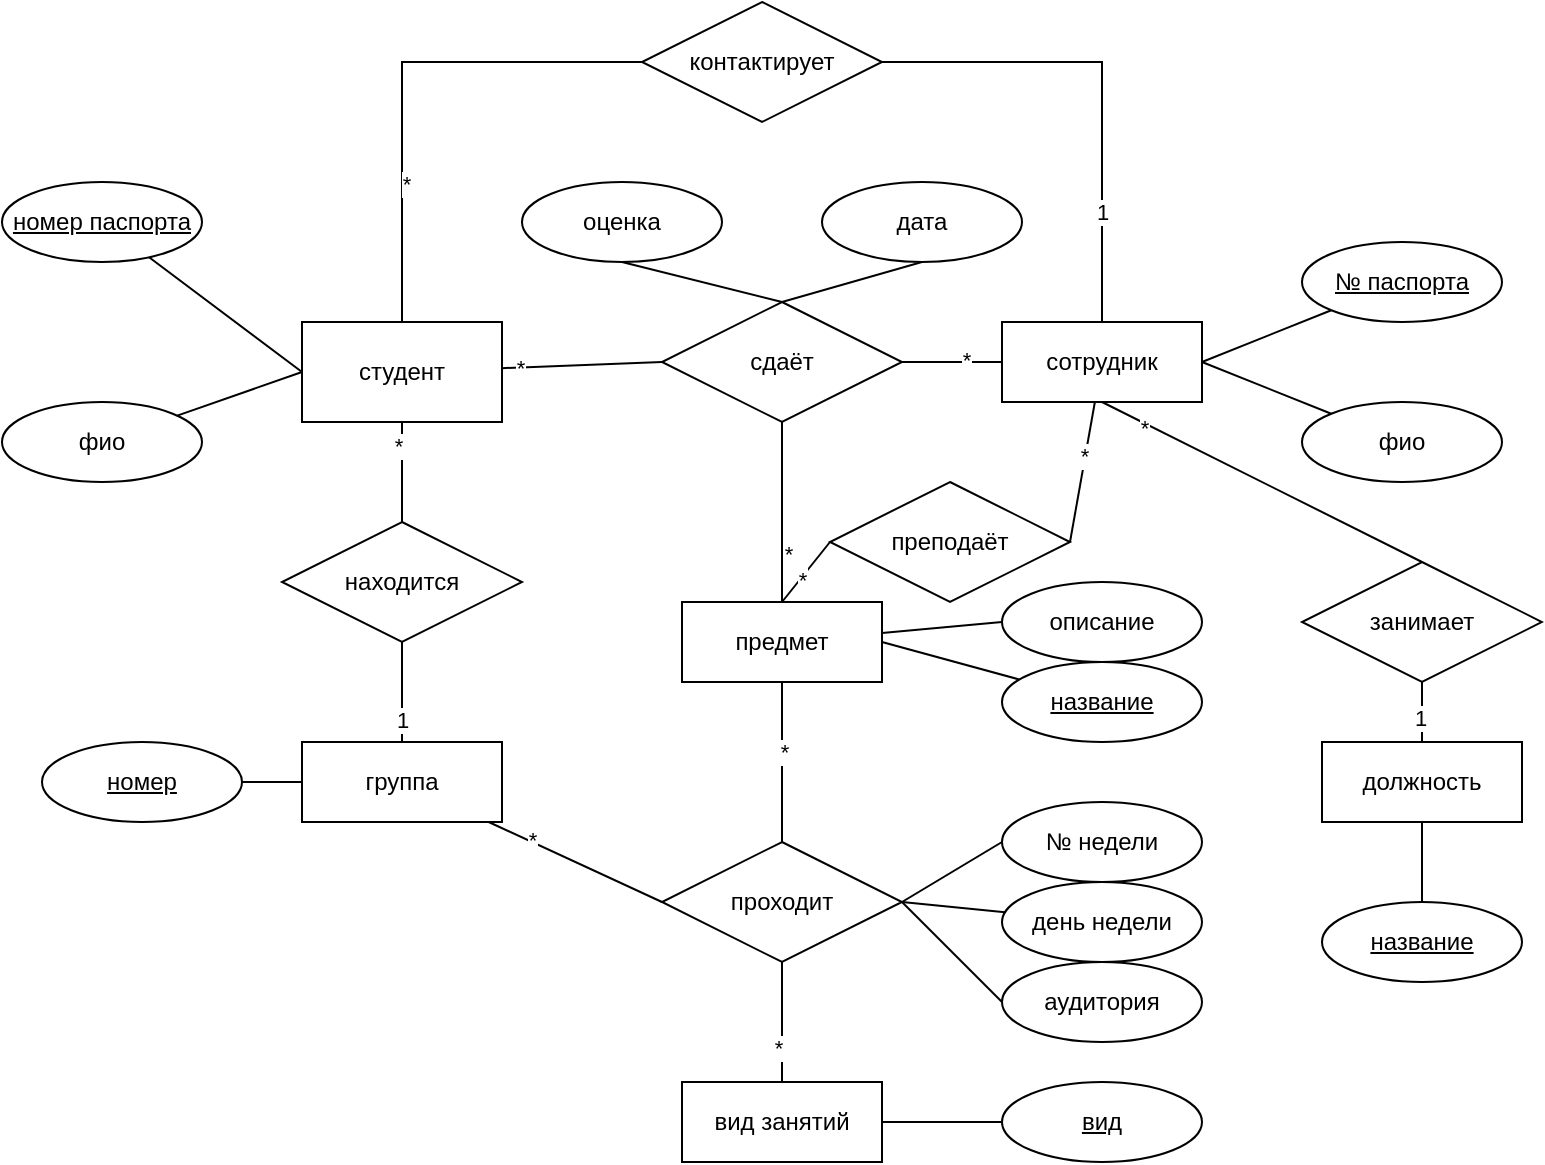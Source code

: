 <mxfile version="24.7.10">
  <diagram name="Страница — 1" id="xRTjaTMlnkvDZxv1JxNh">
    <mxGraphModel dx="554" dy="776" grid="1" gridSize="10" guides="1" tooltips="1" connect="1" arrows="1" fold="1" page="1" pageScale="1" pageWidth="827" pageHeight="1169" math="0" shadow="0">
      <root>
        <mxCell id="0" />
        <mxCell id="1" parent="0" />
        <mxCell id="TtNOCvs6G_dxDZ-sjj0B-47" style="rounded=0;orthogonalLoop=1;jettySize=auto;html=1;entryX=0;entryY=0.5;entryDx=0;entryDy=0;endArrow=none;endFill=0;" edge="1" parent="1" source="TtNOCvs6G_dxDZ-sjj0B-3" target="TtNOCvs6G_dxDZ-sjj0B-5">
          <mxGeometry relative="1" as="geometry" />
        </mxCell>
        <mxCell id="TtNOCvs6G_dxDZ-sjj0B-3" value="фио" style="ellipse;whiteSpace=wrap;html=1;align=center;" vertex="1" parent="1">
          <mxGeometry y="250" width="100" height="40" as="geometry" />
        </mxCell>
        <mxCell id="TtNOCvs6G_dxDZ-sjj0B-14" style="edgeStyle=orthogonalEdgeStyle;rounded=0;orthogonalLoop=1;jettySize=auto;html=1;entryX=0.5;entryY=0;entryDx=0;entryDy=0;endArrow=none;endFill=0;" edge="1" parent="1" source="TtNOCvs6G_dxDZ-sjj0B-5" target="TtNOCvs6G_dxDZ-sjj0B-13">
          <mxGeometry relative="1" as="geometry" />
        </mxCell>
        <mxCell id="TtNOCvs6G_dxDZ-sjj0B-17" value="*" style="edgeLabel;html=1;align=center;verticalAlign=middle;resizable=0;points=[];" vertex="1" connectable="0" parent="TtNOCvs6G_dxDZ-sjj0B-14">
          <mxGeometry x="-0.52" y="-2" relative="1" as="geometry">
            <mxPoint as="offset" />
          </mxGeometry>
        </mxCell>
        <mxCell id="TtNOCvs6G_dxDZ-sjj0B-22" style="edgeStyle=orthogonalEdgeStyle;rounded=0;orthogonalLoop=1;jettySize=auto;html=1;exitX=0.5;exitY=0;exitDx=0;exitDy=0;entryX=0;entryY=0.5;entryDx=0;entryDy=0;endArrow=none;endFill=0;" edge="1" parent="1" source="TtNOCvs6G_dxDZ-sjj0B-5" target="TtNOCvs6G_dxDZ-sjj0B-21">
          <mxGeometry relative="1" as="geometry" />
        </mxCell>
        <mxCell id="TtNOCvs6G_dxDZ-sjj0B-23" value="*" style="edgeLabel;html=1;align=center;verticalAlign=middle;resizable=0;points=[];" vertex="1" connectable="0" parent="TtNOCvs6G_dxDZ-sjj0B-22">
          <mxGeometry x="-0.448" y="-2" relative="1" as="geometry">
            <mxPoint as="offset" />
          </mxGeometry>
        </mxCell>
        <mxCell id="TtNOCvs6G_dxDZ-sjj0B-52" style="rounded=0;orthogonalLoop=1;jettySize=auto;html=1;entryX=0;entryY=0.5;entryDx=0;entryDy=0;endArrow=none;endFill=0;" edge="1" parent="1" source="TtNOCvs6G_dxDZ-sjj0B-5" target="TtNOCvs6G_dxDZ-sjj0B-6">
          <mxGeometry relative="1" as="geometry" />
        </mxCell>
        <mxCell id="TtNOCvs6G_dxDZ-sjj0B-53" value="*" style="edgeLabel;html=1;align=center;verticalAlign=middle;resizable=0;points=[];" vertex="1" connectable="0" parent="TtNOCvs6G_dxDZ-sjj0B-52">
          <mxGeometry x="-0.775" relative="1" as="geometry">
            <mxPoint as="offset" />
          </mxGeometry>
        </mxCell>
        <mxCell id="TtNOCvs6G_dxDZ-sjj0B-5" value="студент" style="whiteSpace=wrap;html=1;align=center;" vertex="1" parent="1">
          <mxGeometry x="150" y="210" width="100" height="50" as="geometry" />
        </mxCell>
        <mxCell id="TtNOCvs6G_dxDZ-sjj0B-25" style="edgeStyle=orthogonalEdgeStyle;rounded=0;orthogonalLoop=1;jettySize=auto;html=1;endArrow=none;endFill=0;" edge="1" parent="1" source="TtNOCvs6G_dxDZ-sjj0B-6" target="TtNOCvs6G_dxDZ-sjj0B-24">
          <mxGeometry relative="1" as="geometry" />
        </mxCell>
        <mxCell id="TtNOCvs6G_dxDZ-sjj0B-54" value="&lt;div&gt;*&lt;/div&gt;" style="edgeLabel;html=1;align=center;verticalAlign=middle;resizable=0;points=[];" vertex="1" connectable="0" parent="TtNOCvs6G_dxDZ-sjj0B-25">
          <mxGeometry x="0.28" y="1" relative="1" as="geometry">
            <mxPoint as="offset" />
          </mxGeometry>
        </mxCell>
        <mxCell id="TtNOCvs6G_dxDZ-sjj0B-41" style="edgeStyle=orthogonalEdgeStyle;rounded=0;orthogonalLoop=1;jettySize=auto;html=1;endArrow=none;endFill=0;" edge="1" parent="1" source="TtNOCvs6G_dxDZ-sjj0B-6" target="TtNOCvs6G_dxDZ-sjj0B-38">
          <mxGeometry relative="1" as="geometry" />
        </mxCell>
        <mxCell id="TtNOCvs6G_dxDZ-sjj0B-55" value="*" style="edgeLabel;html=1;align=center;verticalAlign=middle;resizable=0;points=[];" vertex="1" connectable="0" parent="TtNOCvs6G_dxDZ-sjj0B-41">
          <mxGeometry x="0.467" y="3" relative="1" as="geometry">
            <mxPoint as="offset" />
          </mxGeometry>
        </mxCell>
        <mxCell id="TtNOCvs6G_dxDZ-sjj0B-6" value="сдаёт" style="shape=rhombus;perimeter=rhombusPerimeter;whiteSpace=wrap;html=1;align=center;" vertex="1" parent="1">
          <mxGeometry x="330" y="200" width="120" height="60" as="geometry" />
        </mxCell>
        <mxCell id="TtNOCvs6G_dxDZ-sjj0B-46" style="rounded=0;orthogonalLoop=1;jettySize=auto;html=1;entryX=0;entryY=0.5;entryDx=0;entryDy=0;endArrow=none;endFill=0;" edge="1" parent="1" source="TtNOCvs6G_dxDZ-sjj0B-8" target="TtNOCvs6G_dxDZ-sjj0B-5">
          <mxGeometry relative="1" as="geometry" />
        </mxCell>
        <mxCell id="TtNOCvs6G_dxDZ-sjj0B-8" value="номер паспорта" style="ellipse;whiteSpace=wrap;html=1;align=center;fontStyle=4;" vertex="1" parent="1">
          <mxGeometry y="140" width="100" height="40" as="geometry" />
        </mxCell>
        <mxCell id="TtNOCvs6G_dxDZ-sjj0B-16" style="edgeStyle=orthogonalEdgeStyle;rounded=0;orthogonalLoop=1;jettySize=auto;html=1;entryX=0.5;entryY=0;entryDx=0;entryDy=0;endArrow=none;endFill=0;" edge="1" parent="1" source="TtNOCvs6G_dxDZ-sjj0B-13" target="TtNOCvs6G_dxDZ-sjj0B-15">
          <mxGeometry relative="1" as="geometry" />
        </mxCell>
        <mxCell id="TtNOCvs6G_dxDZ-sjj0B-18" value="1" style="edgeLabel;html=1;align=center;verticalAlign=middle;resizable=0;points=[];" vertex="1" connectable="0" parent="TtNOCvs6G_dxDZ-sjj0B-16">
          <mxGeometry x="0.56" relative="1" as="geometry">
            <mxPoint as="offset" />
          </mxGeometry>
        </mxCell>
        <mxCell id="TtNOCvs6G_dxDZ-sjj0B-13" value="находится" style="shape=rhombus;perimeter=rhombusPerimeter;whiteSpace=wrap;html=1;align=center;" vertex="1" parent="1">
          <mxGeometry x="140" y="310" width="120" height="60" as="geometry" />
        </mxCell>
        <mxCell id="TtNOCvs6G_dxDZ-sjj0B-15" value="группа" style="whiteSpace=wrap;html=1;align=center;" vertex="1" parent="1">
          <mxGeometry x="150" y="420" width="100" height="40" as="geometry" />
        </mxCell>
        <mxCell id="TtNOCvs6G_dxDZ-sjj0B-20" style="edgeStyle=orthogonalEdgeStyle;rounded=0;orthogonalLoop=1;jettySize=auto;html=1;entryX=0;entryY=0.5;entryDx=0;entryDy=0;endArrow=none;endFill=0;" edge="1" parent="1" source="TtNOCvs6G_dxDZ-sjj0B-19" target="TtNOCvs6G_dxDZ-sjj0B-15">
          <mxGeometry relative="1" as="geometry" />
        </mxCell>
        <mxCell id="TtNOCvs6G_dxDZ-sjj0B-19" value="номер" style="ellipse;whiteSpace=wrap;html=1;align=center;fontStyle=4;" vertex="1" parent="1">
          <mxGeometry x="20" y="420" width="100" height="40" as="geometry" />
        </mxCell>
        <mxCell id="TtNOCvs6G_dxDZ-sjj0B-21" value="контактирует" style="shape=rhombus;perimeter=rhombusPerimeter;whiteSpace=wrap;html=1;align=center;" vertex="1" parent="1">
          <mxGeometry x="320" y="50" width="120" height="60" as="geometry" />
        </mxCell>
        <mxCell id="TtNOCvs6G_dxDZ-sjj0B-26" style="edgeStyle=orthogonalEdgeStyle;rounded=0;orthogonalLoop=1;jettySize=auto;html=1;entryX=1;entryY=0.5;entryDx=0;entryDy=0;endArrow=none;endFill=0;" edge="1" parent="1" source="TtNOCvs6G_dxDZ-sjj0B-24" target="TtNOCvs6G_dxDZ-sjj0B-21">
          <mxGeometry relative="1" as="geometry">
            <Array as="points">
              <mxPoint x="550" y="80" />
            </Array>
          </mxGeometry>
        </mxCell>
        <mxCell id="TtNOCvs6G_dxDZ-sjj0B-27" value="1" style="edgeLabel;html=1;align=center;verticalAlign=middle;resizable=0;points=[];" vertex="1" connectable="0" parent="TtNOCvs6G_dxDZ-sjj0B-26">
          <mxGeometry x="-0.543" relative="1" as="geometry">
            <mxPoint as="offset" />
          </mxGeometry>
        </mxCell>
        <mxCell id="TtNOCvs6G_dxDZ-sjj0B-75" style="rounded=0;orthogonalLoop=1;jettySize=auto;html=1;endArrow=none;endFill=0;exitX=0.5;exitY=1;exitDx=0;exitDy=0;entryX=0.5;entryY=0;entryDx=0;entryDy=0;" edge="1" parent="1" source="TtNOCvs6G_dxDZ-sjj0B-24" target="TtNOCvs6G_dxDZ-sjj0B-74">
          <mxGeometry relative="1" as="geometry" />
        </mxCell>
        <mxCell id="TtNOCvs6G_dxDZ-sjj0B-81" value="*" style="edgeLabel;html=1;align=center;verticalAlign=middle;resizable=0;points=[];" vertex="1" connectable="0" parent="TtNOCvs6G_dxDZ-sjj0B-75">
          <mxGeometry x="-0.725" y="-2" relative="1" as="geometry">
            <mxPoint as="offset" />
          </mxGeometry>
        </mxCell>
        <mxCell id="TtNOCvs6G_dxDZ-sjj0B-24" value="сотрудник" style="whiteSpace=wrap;html=1;align=center;" vertex="1" parent="1">
          <mxGeometry x="500" y="210" width="100" height="40" as="geometry" />
        </mxCell>
        <mxCell id="TtNOCvs6G_dxDZ-sjj0B-49" style="rounded=0;orthogonalLoop=1;jettySize=auto;html=1;exitX=0.5;exitY=1;exitDx=0;exitDy=0;endArrow=none;endFill=0;" edge="1" parent="1" source="TtNOCvs6G_dxDZ-sjj0B-28">
          <mxGeometry relative="1" as="geometry">
            <mxPoint x="390" y="200" as="targetPoint" />
          </mxGeometry>
        </mxCell>
        <mxCell id="TtNOCvs6G_dxDZ-sjj0B-28" value="оценка" style="ellipse;whiteSpace=wrap;html=1;align=center;" vertex="1" parent="1">
          <mxGeometry x="260" y="140" width="100" height="40" as="geometry" />
        </mxCell>
        <mxCell id="TtNOCvs6G_dxDZ-sjj0B-31" style="rounded=0;orthogonalLoop=1;jettySize=auto;html=1;endArrow=none;endFill=0;entryX=0.5;entryY=0;entryDx=0;entryDy=0;exitX=0.5;exitY=1;exitDx=0;exitDy=0;" edge="1" parent="1" source="TtNOCvs6G_dxDZ-sjj0B-29" target="TtNOCvs6G_dxDZ-sjj0B-6">
          <mxGeometry relative="1" as="geometry">
            <mxPoint x="390" y="190" as="targetPoint" />
          </mxGeometry>
        </mxCell>
        <mxCell id="TtNOCvs6G_dxDZ-sjj0B-29" value="дата" style="ellipse;whiteSpace=wrap;html=1;align=center;" vertex="1" parent="1">
          <mxGeometry x="410" y="140" width="100" height="40" as="geometry" />
        </mxCell>
        <mxCell id="TtNOCvs6G_dxDZ-sjj0B-33" value="№ паспорта" style="ellipse;whiteSpace=wrap;html=1;align=center;fontStyle=4;" vertex="1" parent="1">
          <mxGeometry x="650" y="170" width="100" height="40" as="geometry" />
        </mxCell>
        <mxCell id="TtNOCvs6G_dxDZ-sjj0B-34" value="фио" style="ellipse;whiteSpace=wrap;html=1;align=center;" vertex="1" parent="1">
          <mxGeometry x="650" y="250" width="100" height="40" as="geometry" />
        </mxCell>
        <mxCell id="TtNOCvs6G_dxDZ-sjj0B-35" style="rounded=0;orthogonalLoop=1;jettySize=auto;html=1;entryX=1;entryY=0.5;entryDx=0;entryDy=0;endArrow=none;endFill=0;" edge="1" parent="1" source="TtNOCvs6G_dxDZ-sjj0B-33" target="TtNOCvs6G_dxDZ-sjj0B-24">
          <mxGeometry relative="1" as="geometry" />
        </mxCell>
        <mxCell id="TtNOCvs6G_dxDZ-sjj0B-36" style="rounded=0;orthogonalLoop=1;jettySize=auto;html=1;entryX=1;entryY=0.5;entryDx=0;entryDy=0;endArrow=none;endFill=0;" edge="1" parent="1" source="TtNOCvs6G_dxDZ-sjj0B-34" target="TtNOCvs6G_dxDZ-sjj0B-24">
          <mxGeometry relative="1" as="geometry" />
        </mxCell>
        <mxCell id="TtNOCvs6G_dxDZ-sjj0B-37" value="преподаёт" style="shape=rhombus;perimeter=rhombusPerimeter;whiteSpace=wrap;html=1;align=center;" vertex="1" parent="1">
          <mxGeometry x="414" y="290" width="120" height="60" as="geometry" />
        </mxCell>
        <mxCell id="TtNOCvs6G_dxDZ-sjj0B-39" style="rounded=0;orthogonalLoop=1;jettySize=auto;html=1;entryX=0;entryY=0.5;entryDx=0;entryDy=0;endArrow=none;endFill=0;exitX=0.5;exitY=0;exitDx=0;exitDy=0;" edge="1" parent="1" source="TtNOCvs6G_dxDZ-sjj0B-38" target="TtNOCvs6G_dxDZ-sjj0B-37">
          <mxGeometry relative="1" as="geometry" />
        </mxCell>
        <mxCell id="TtNOCvs6G_dxDZ-sjj0B-56" value="*" style="edgeLabel;html=1;align=center;verticalAlign=middle;resizable=0;points=[];" vertex="1" connectable="0" parent="TtNOCvs6G_dxDZ-sjj0B-39">
          <mxGeometry x="-0.22" relative="1" as="geometry">
            <mxPoint as="offset" />
          </mxGeometry>
        </mxCell>
        <mxCell id="TtNOCvs6G_dxDZ-sjj0B-44" style="rounded=0;orthogonalLoop=1;jettySize=auto;html=1;entryX=0;entryY=0.5;entryDx=0;entryDy=0;endArrow=none;endFill=0;" edge="1" parent="1" source="TtNOCvs6G_dxDZ-sjj0B-38" target="TtNOCvs6G_dxDZ-sjj0B-42">
          <mxGeometry relative="1" as="geometry" />
        </mxCell>
        <mxCell id="TtNOCvs6G_dxDZ-sjj0B-60" style="rounded=0;orthogonalLoop=1;jettySize=auto;html=1;entryX=0.5;entryY=0;entryDx=0;entryDy=0;endArrow=none;endFill=0;" edge="1" parent="1" source="TtNOCvs6G_dxDZ-sjj0B-38" target="TtNOCvs6G_dxDZ-sjj0B-59">
          <mxGeometry relative="1" as="geometry" />
        </mxCell>
        <mxCell id="TtNOCvs6G_dxDZ-sjj0B-61" value="*" style="edgeLabel;html=1;align=center;verticalAlign=middle;resizable=0;points=[];" vertex="1" connectable="0" parent="TtNOCvs6G_dxDZ-sjj0B-60">
          <mxGeometry x="-0.133" y="1" relative="1" as="geometry">
            <mxPoint as="offset" />
          </mxGeometry>
        </mxCell>
        <mxCell id="TtNOCvs6G_dxDZ-sjj0B-38" value="предмет" style="whiteSpace=wrap;html=1;align=center;" vertex="1" parent="1">
          <mxGeometry x="340" y="350" width="100" height="40" as="geometry" />
        </mxCell>
        <mxCell id="TtNOCvs6G_dxDZ-sjj0B-40" style="rounded=0;orthogonalLoop=1;jettySize=auto;html=1;entryX=1;entryY=0.5;entryDx=0;entryDy=0;endArrow=none;endFill=0;" edge="1" parent="1" source="TtNOCvs6G_dxDZ-sjj0B-24" target="TtNOCvs6G_dxDZ-sjj0B-37">
          <mxGeometry relative="1" as="geometry" />
        </mxCell>
        <mxCell id="TtNOCvs6G_dxDZ-sjj0B-57" value="*" style="edgeLabel;html=1;align=center;verticalAlign=middle;resizable=0;points=[];" vertex="1" connectable="0" parent="TtNOCvs6G_dxDZ-sjj0B-40">
          <mxGeometry x="-0.225" y="-1" relative="1" as="geometry">
            <mxPoint as="offset" />
          </mxGeometry>
        </mxCell>
        <mxCell id="TtNOCvs6G_dxDZ-sjj0B-42" value="описание" style="ellipse;whiteSpace=wrap;html=1;align=center;" vertex="1" parent="1">
          <mxGeometry x="500" y="340" width="100" height="40" as="geometry" />
        </mxCell>
        <mxCell id="TtNOCvs6G_dxDZ-sjj0B-45" style="rounded=0;orthogonalLoop=1;jettySize=auto;html=1;entryX=1;entryY=0.5;entryDx=0;entryDy=0;endArrow=none;endFill=0;" edge="1" parent="1" source="TtNOCvs6G_dxDZ-sjj0B-43" target="TtNOCvs6G_dxDZ-sjj0B-38">
          <mxGeometry relative="1" as="geometry" />
        </mxCell>
        <mxCell id="TtNOCvs6G_dxDZ-sjj0B-43" value="название" style="ellipse;whiteSpace=wrap;html=1;align=center;fontStyle=4;" vertex="1" parent="1">
          <mxGeometry x="500" y="380" width="100" height="40" as="geometry" />
        </mxCell>
        <mxCell id="TtNOCvs6G_dxDZ-sjj0B-71" style="edgeStyle=orthogonalEdgeStyle;rounded=0;orthogonalLoop=1;jettySize=auto;html=1;entryX=0.5;entryY=0;entryDx=0;entryDy=0;endArrow=none;endFill=0;" edge="1" parent="1" source="TtNOCvs6G_dxDZ-sjj0B-59" target="TtNOCvs6G_dxDZ-sjj0B-69">
          <mxGeometry relative="1" as="geometry" />
        </mxCell>
        <mxCell id="TtNOCvs6G_dxDZ-sjj0B-72" value="*" style="edgeLabel;html=1;align=center;verticalAlign=middle;resizable=0;points=[];" vertex="1" connectable="0" parent="TtNOCvs6G_dxDZ-sjj0B-71">
          <mxGeometry x="0.433" y="-2" relative="1" as="geometry">
            <mxPoint as="offset" />
          </mxGeometry>
        </mxCell>
        <mxCell id="TtNOCvs6G_dxDZ-sjj0B-59" value="проходит" style="shape=rhombus;perimeter=rhombusPerimeter;whiteSpace=wrap;html=1;align=center;" vertex="1" parent="1">
          <mxGeometry x="330" y="470" width="120" height="60" as="geometry" />
        </mxCell>
        <mxCell id="TtNOCvs6G_dxDZ-sjj0B-62" style="rounded=0;orthogonalLoop=1;jettySize=auto;html=1;endArrow=none;endFill=0;entryX=0;entryY=0.5;entryDx=0;entryDy=0;" edge="1" parent="1" source="TtNOCvs6G_dxDZ-sjj0B-15" target="TtNOCvs6G_dxDZ-sjj0B-59">
          <mxGeometry relative="1" as="geometry">
            <mxPoint x="330" y="450" as="targetPoint" />
          </mxGeometry>
        </mxCell>
        <mxCell id="TtNOCvs6G_dxDZ-sjj0B-82" value="*" style="edgeLabel;html=1;align=center;verticalAlign=middle;resizable=0;points=[];" vertex="1" connectable="0" parent="TtNOCvs6G_dxDZ-sjj0B-62">
          <mxGeometry x="-0.509" y="1" relative="1" as="geometry">
            <mxPoint as="offset" />
          </mxGeometry>
        </mxCell>
        <mxCell id="TtNOCvs6G_dxDZ-sjj0B-66" style="rounded=0;orthogonalLoop=1;jettySize=auto;html=1;entryX=1;entryY=0.5;entryDx=0;entryDy=0;endArrow=none;endFill=0;exitX=0;exitY=0.5;exitDx=0;exitDy=0;" edge="1" parent="1" source="TtNOCvs6G_dxDZ-sjj0B-63" target="TtNOCvs6G_dxDZ-sjj0B-59">
          <mxGeometry relative="1" as="geometry" />
        </mxCell>
        <mxCell id="TtNOCvs6G_dxDZ-sjj0B-63" value="№ недели" style="ellipse;whiteSpace=wrap;html=1;align=center;" vertex="1" parent="1">
          <mxGeometry x="500" y="450" width="100" height="40" as="geometry" />
        </mxCell>
        <mxCell id="TtNOCvs6G_dxDZ-sjj0B-67" style="rounded=0;orthogonalLoop=1;jettySize=auto;html=1;entryX=1;entryY=0.5;entryDx=0;entryDy=0;endArrow=none;endFill=0;" edge="1" parent="1" source="TtNOCvs6G_dxDZ-sjj0B-64" target="TtNOCvs6G_dxDZ-sjj0B-59">
          <mxGeometry relative="1" as="geometry" />
        </mxCell>
        <mxCell id="TtNOCvs6G_dxDZ-sjj0B-64" value="день недели" style="ellipse;whiteSpace=wrap;html=1;align=center;" vertex="1" parent="1">
          <mxGeometry x="500" y="490" width="100" height="40" as="geometry" />
        </mxCell>
        <mxCell id="TtNOCvs6G_dxDZ-sjj0B-68" style="rounded=0;orthogonalLoop=1;jettySize=auto;html=1;entryX=1;entryY=0.5;entryDx=0;entryDy=0;endArrow=none;endFill=0;exitX=0;exitY=0.5;exitDx=0;exitDy=0;" edge="1" parent="1" source="TtNOCvs6G_dxDZ-sjj0B-65" target="TtNOCvs6G_dxDZ-sjj0B-59">
          <mxGeometry relative="1" as="geometry" />
        </mxCell>
        <mxCell id="TtNOCvs6G_dxDZ-sjj0B-65" value="аудитория" style="ellipse;whiteSpace=wrap;html=1;align=center;" vertex="1" parent="1">
          <mxGeometry x="500" y="530" width="100" height="40" as="geometry" />
        </mxCell>
        <mxCell id="TtNOCvs6G_dxDZ-sjj0B-73" style="rounded=0;orthogonalLoop=1;jettySize=auto;html=1;entryX=0;entryY=0.5;entryDx=0;entryDy=0;endArrow=none;endFill=0;" edge="1" parent="1" source="TtNOCvs6G_dxDZ-sjj0B-69" target="TtNOCvs6G_dxDZ-sjj0B-70">
          <mxGeometry relative="1" as="geometry" />
        </mxCell>
        <mxCell id="TtNOCvs6G_dxDZ-sjj0B-69" value="вид занятий" style="whiteSpace=wrap;html=1;align=center;" vertex="1" parent="1">
          <mxGeometry x="340" y="590" width="100" height="40" as="geometry" />
        </mxCell>
        <mxCell id="TtNOCvs6G_dxDZ-sjj0B-70" value="&lt;div&gt;вид&lt;/div&gt;" style="ellipse;whiteSpace=wrap;html=1;align=center;fontStyle=4;" vertex="1" parent="1">
          <mxGeometry x="500" y="590" width="100" height="40" as="geometry" />
        </mxCell>
        <mxCell id="TtNOCvs6G_dxDZ-sjj0B-78" style="edgeStyle=orthogonalEdgeStyle;rounded=0;orthogonalLoop=1;jettySize=auto;html=1;entryX=0.5;entryY=0;entryDx=0;entryDy=0;endArrow=none;endFill=0;" edge="1" parent="1" source="TtNOCvs6G_dxDZ-sjj0B-74" target="TtNOCvs6G_dxDZ-sjj0B-76">
          <mxGeometry relative="1" as="geometry" />
        </mxCell>
        <mxCell id="TtNOCvs6G_dxDZ-sjj0B-80" value="1" style="edgeLabel;html=1;align=center;verticalAlign=middle;resizable=0;points=[];" vertex="1" connectable="0" parent="TtNOCvs6G_dxDZ-sjj0B-78">
          <mxGeometry x="0.52" y="-1" relative="1" as="geometry">
            <mxPoint as="offset" />
          </mxGeometry>
        </mxCell>
        <mxCell id="TtNOCvs6G_dxDZ-sjj0B-74" value="занимает" style="shape=rhombus;perimeter=rhombusPerimeter;whiteSpace=wrap;html=1;align=center;" vertex="1" parent="1">
          <mxGeometry x="650" y="330" width="120" height="60" as="geometry" />
        </mxCell>
        <mxCell id="TtNOCvs6G_dxDZ-sjj0B-79" style="edgeStyle=orthogonalEdgeStyle;rounded=0;orthogonalLoop=1;jettySize=auto;html=1;entryX=0.5;entryY=0;entryDx=0;entryDy=0;endArrow=none;endFill=0;" edge="1" parent="1" source="TtNOCvs6G_dxDZ-sjj0B-76" target="TtNOCvs6G_dxDZ-sjj0B-77">
          <mxGeometry relative="1" as="geometry" />
        </mxCell>
        <mxCell id="TtNOCvs6G_dxDZ-sjj0B-76" value="должность" style="whiteSpace=wrap;html=1;align=center;" vertex="1" parent="1">
          <mxGeometry x="660" y="420" width="100" height="40" as="geometry" />
        </mxCell>
        <mxCell id="TtNOCvs6G_dxDZ-sjj0B-77" value="название" style="ellipse;whiteSpace=wrap;html=1;align=center;fontStyle=4;" vertex="1" parent="1">
          <mxGeometry x="660" y="500" width="100" height="40" as="geometry" />
        </mxCell>
      </root>
    </mxGraphModel>
  </diagram>
</mxfile>
